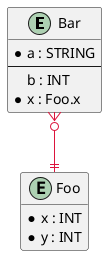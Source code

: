 @startuml
skinparam component {
  BackgroundColor FloralWhite
  BorderColor Black
  ArrowColor Crimson
}
hide methods

entity Bar {
  *a : STRING
  --
  b : INT
  *x : Foo.x
}

entity Foo {
  *x : INT
  *y : INT
}

Bar             }o--|| Foo

@enduml
